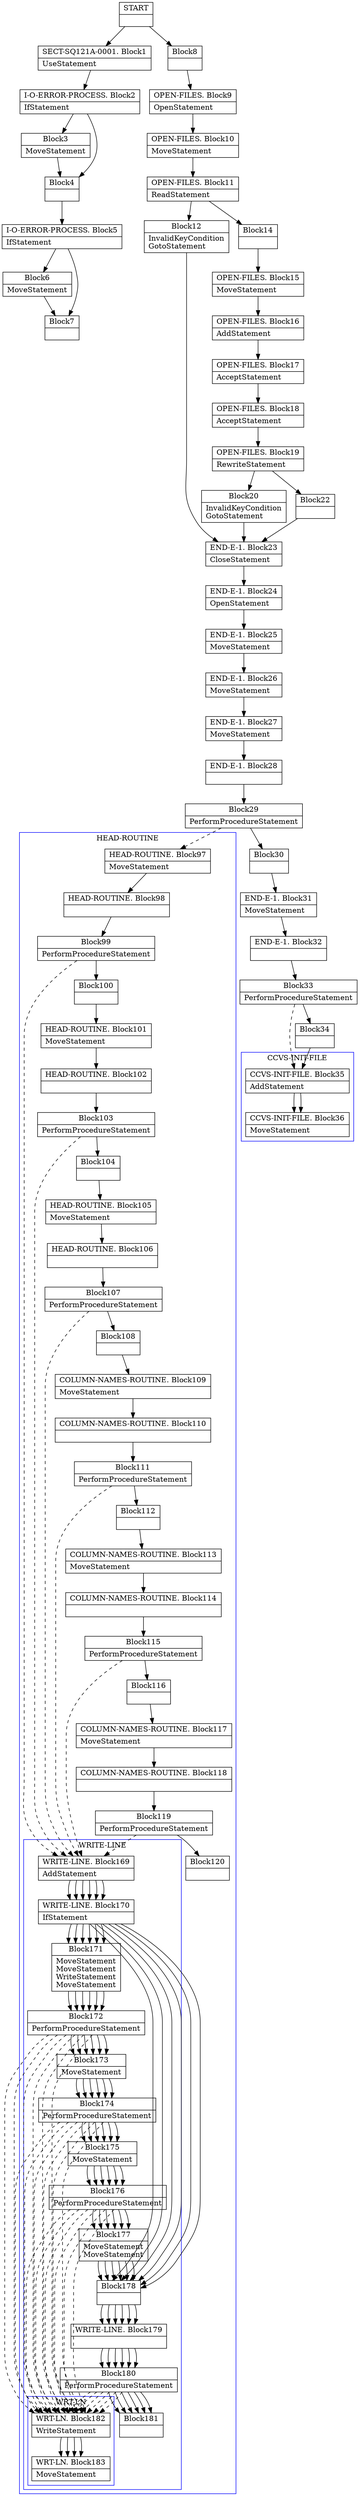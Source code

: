 digraph Cfg {
compound=true;
node [
shape = "record"
]

edge [
arrowtail = "empty"
]
Block0 [
label = "{START|}"
]
Block1 [
label = "{SECT-SQ121A-0001. Block1|UseStatement\l}"
]
Block2 [
label = "{I-O-ERROR-PROCESS. Block2|IfStatement\l}"
]
Block3 [
label = "{Block3|MoveStatement\l}"
]
Block4 [
label = "{Block4|}"
]
Block5 [
label = "{I-O-ERROR-PROCESS. Block5|IfStatement\l}"
]
Block6 [
label = "{Block6|MoveStatement\l}"
]
Block7 [
label = "{Block7|}"
]
Block8 [
label = "{Block8|}"
]
Block9 [
label = "{OPEN-FILES. Block9|OpenStatement\l}"
]
Block10 [
label = "{OPEN-FILES. Block10|MoveStatement\l}"
]
Block11 [
label = "{OPEN-FILES. Block11|ReadStatement\l}"
]
Block12 [
label = "{Block12|InvalidKeyCondition\lGotoStatement\l}"
]
Block23 [
label = "{END-E-1. Block23|CloseStatement\l}"
]
Block24 [
label = "{END-E-1. Block24|OpenStatement\l}"
]
Block25 [
label = "{END-E-1. Block25|MoveStatement\l}"
]
Block26 [
label = "{END-E-1. Block26|MoveStatement\l}"
]
Block27 [
label = "{END-E-1. Block27|MoveStatement\l}"
]
Block28 [
label = "{END-E-1. Block28|}"
]
Block29 [
label = "{Block29|PerformProcedureStatement\l}"
]
subgraph cluster_1{
color = blue;
label = "HEAD-ROUTINE";
Block97 [
label = "{HEAD-ROUTINE. Block97|MoveStatement\l}"
]
Block98 [
label = "{HEAD-ROUTINE. Block98|}"
]
Block99 [
label = "{Block99|PerformProcedureStatement\l}"
]
subgraph cluster_8{
color = blue;
label = "WRITE-LINE";
Block169 [
label = "{WRITE-LINE. Block169|AddStatement\l}"
]
Block170 [
label = "{WRITE-LINE. Block170|IfStatement\l}"
]
Block171 [
label = "{Block171|MoveStatement\lMoveStatement\lWriteStatement\lMoveStatement\l}"
]
Block172 [
label = "{Block172|PerformProcedureStatement\l}"
]
subgraph cluster_21{
color = blue;
label = "WRT-LN";
Block182 [
label = "{WRT-LN. Block182|WriteStatement\l}"
]
Block183 [
label = "{WRT-LN. Block183|MoveStatement\l}"
]
Block182 -> Block183

}
Block172 -> Block182 [style=dashed]

Block173 [
label = "{Block173|MoveStatement\l}"
]
Block174 [
label = "{Block174|PerformProcedureStatement\l}"
]
subgraph cluster_22{
color = blue;
label = "WRT-LN";
Block182 [
label = "{WRT-LN. Block182|WriteStatement\l}"
]
Block183 [
label = "{WRT-LN. Block183|MoveStatement\l}"
]
Block182 -> Block183

}
Block174 -> Block182 [style=dashed]

Block175 [
label = "{Block175|MoveStatement\l}"
]
Block176 [
label = "{Block176|PerformProcedureStatement\l}"
]
subgraph cluster_23{
color = blue;
label = "WRT-LN";
Block182 [
label = "{WRT-LN. Block182|WriteStatement\l}"
]
Block183 [
label = "{WRT-LN. Block183|MoveStatement\l}"
]
Block182 -> Block183

}
Block176 -> Block182 [style=dashed]

Block177 [
label = "{Block177|MoveStatement\lMoveStatement\l}"
]
Block178 [
label = "{Block178|}"
]
Block179 [
label = "{WRITE-LINE. Block179|}"
]
Block180 [
label = "{Block180|PerformProcedureStatement\l}"
]
subgraph cluster_24{
color = blue;
label = "WRT-LN";
Block182 [
label = "{WRT-LN. Block182|WriteStatement\l}"
]
Block183 [
label = "{WRT-LN. Block183|MoveStatement\l}"
]
Block182 -> Block183

}
Block180 -> Block182 [style=dashed]

Block181 [
label = "{Block181|}"
]
Block169 -> Block170
Block170 -> Block171
Block170 -> Block178
Block171 -> Block172
Block172 -> Block173
Block173 -> Block174
Block174 -> Block175
Block175 -> Block176
Block176 -> Block177
Block177 -> Block178
Block178 -> Block179
Block179 -> Block180
Block180 -> Block181

}
Block99 -> Block169 [style=dashed]

Block100 [
label = "{Block100|}"
]
Block101 [
label = "{HEAD-ROUTINE. Block101|MoveStatement\l}"
]
Block102 [
label = "{HEAD-ROUTINE. Block102|}"
]
Block103 [
label = "{Block103|PerformProcedureStatement\l}"
]
subgraph cluster_9{
color = blue;
label = "WRITE-LINE";
Block169 [
label = "{WRITE-LINE. Block169|AddStatement\l}"
]
Block170 [
label = "{WRITE-LINE. Block170|IfStatement\l}"
]
Block171 [
label = "{Block171|MoveStatement\lMoveStatement\lWriteStatement\lMoveStatement\l}"
]
Block172 [
label = "{Block172|PerformProcedureStatement\l}"
]
Block172 -> Block182 [style=dashed]

Block173 [
label = "{Block173|MoveStatement\l}"
]
Block174 [
label = "{Block174|PerformProcedureStatement\l}"
]
Block174 -> Block182 [style=dashed]

Block175 [
label = "{Block175|MoveStatement\l}"
]
Block176 [
label = "{Block176|PerformProcedureStatement\l}"
]
Block176 -> Block182 [style=dashed]

Block177 [
label = "{Block177|MoveStatement\lMoveStatement\l}"
]
Block178 [
label = "{Block178|}"
]
Block179 [
label = "{WRITE-LINE. Block179|}"
]
Block180 [
label = "{Block180|PerformProcedureStatement\l}"
]
Block180 -> Block182 [style=dashed]

Block181 [
label = "{Block181|}"
]
Block169 -> Block170
Block170 -> Block171
Block170 -> Block178
Block171 -> Block172
Block172 -> Block173
Block173 -> Block174
Block174 -> Block175
Block175 -> Block176
Block176 -> Block177
Block177 -> Block178
Block178 -> Block179
Block179 -> Block180
Block180 -> Block181

}
Block103 -> Block169 [style=dashed]

Block104 [
label = "{Block104|}"
]
Block105 [
label = "{HEAD-ROUTINE. Block105|MoveStatement\l}"
]
Block106 [
label = "{HEAD-ROUTINE. Block106|}"
]
Block107 [
label = "{Block107|PerformProcedureStatement\l}"
]
subgraph cluster_10{
color = blue;
label = "WRITE-LINE";
Block169 [
label = "{WRITE-LINE. Block169|AddStatement\l}"
]
Block170 [
label = "{WRITE-LINE. Block170|IfStatement\l}"
]
Block171 [
label = "{Block171|MoveStatement\lMoveStatement\lWriteStatement\lMoveStatement\l}"
]
Block172 [
label = "{Block172|PerformProcedureStatement\l}"
]
Block172 -> Block182 [style=dashed]

Block173 [
label = "{Block173|MoveStatement\l}"
]
Block174 [
label = "{Block174|PerformProcedureStatement\l}"
]
Block174 -> Block182 [style=dashed]

Block175 [
label = "{Block175|MoveStatement\l}"
]
Block176 [
label = "{Block176|PerformProcedureStatement\l}"
]
Block176 -> Block182 [style=dashed]

Block177 [
label = "{Block177|MoveStatement\lMoveStatement\l}"
]
Block178 [
label = "{Block178|}"
]
Block179 [
label = "{WRITE-LINE. Block179|}"
]
Block180 [
label = "{Block180|PerformProcedureStatement\l}"
]
Block180 -> Block182 [style=dashed]

Block181 [
label = "{Block181|}"
]
Block169 -> Block170
Block170 -> Block171
Block170 -> Block178
Block171 -> Block172
Block172 -> Block173
Block173 -> Block174
Block174 -> Block175
Block175 -> Block176
Block176 -> Block177
Block177 -> Block178
Block178 -> Block179
Block179 -> Block180
Block180 -> Block181

}
Block107 -> Block169 [style=dashed]

Block108 [
label = "{Block108|}"
]
Block109 [
label = "{COLUMN-NAMES-ROUTINE. Block109|MoveStatement\l}"
]
Block110 [
label = "{COLUMN-NAMES-ROUTINE. Block110|}"
]
Block111 [
label = "{Block111|PerformProcedureStatement\l}"
]
subgraph cluster_11{
color = blue;
label = "WRITE-LINE";
Block169 [
label = "{WRITE-LINE. Block169|AddStatement\l}"
]
Block170 [
label = "{WRITE-LINE. Block170|IfStatement\l}"
]
Block171 [
label = "{Block171|MoveStatement\lMoveStatement\lWriteStatement\lMoveStatement\l}"
]
Block172 [
label = "{Block172|PerformProcedureStatement\l}"
]
Block172 -> Block182 [style=dashed]

Block173 [
label = "{Block173|MoveStatement\l}"
]
Block174 [
label = "{Block174|PerformProcedureStatement\l}"
]
Block174 -> Block182 [style=dashed]

Block175 [
label = "{Block175|MoveStatement\l}"
]
Block176 [
label = "{Block176|PerformProcedureStatement\l}"
]
Block176 -> Block182 [style=dashed]

Block177 [
label = "{Block177|MoveStatement\lMoveStatement\l}"
]
Block178 [
label = "{Block178|}"
]
Block179 [
label = "{WRITE-LINE. Block179|}"
]
Block180 [
label = "{Block180|PerformProcedureStatement\l}"
]
Block180 -> Block182 [style=dashed]

Block181 [
label = "{Block181|}"
]
Block169 -> Block170
Block170 -> Block171
Block170 -> Block178
Block171 -> Block172
Block172 -> Block173
Block173 -> Block174
Block174 -> Block175
Block175 -> Block176
Block176 -> Block177
Block177 -> Block178
Block178 -> Block179
Block179 -> Block180
Block180 -> Block181

}
Block111 -> Block169 [style=dashed]

Block112 [
label = "{Block112|}"
]
Block113 [
label = "{COLUMN-NAMES-ROUTINE. Block113|MoveStatement\l}"
]
Block114 [
label = "{COLUMN-NAMES-ROUTINE. Block114|}"
]
Block115 [
label = "{Block115|PerformProcedureStatement\l}"
]
subgraph cluster_12{
color = blue;
label = "WRITE-LINE";
Block169 [
label = "{WRITE-LINE. Block169|AddStatement\l}"
]
Block170 [
label = "{WRITE-LINE. Block170|IfStatement\l}"
]
Block171 [
label = "{Block171|MoveStatement\lMoveStatement\lWriteStatement\lMoveStatement\l}"
]
Block172 [
label = "{Block172|PerformProcedureStatement\l}"
]
Block172 -> Block182 [style=dashed]

Block173 [
label = "{Block173|MoveStatement\l}"
]
Block174 [
label = "{Block174|PerformProcedureStatement\l}"
]
Block174 -> Block182 [style=dashed]

Block175 [
label = "{Block175|MoveStatement\l}"
]
Block176 [
label = "{Block176|PerformProcedureStatement\l}"
]
Block176 -> Block182 [style=dashed]

Block177 [
label = "{Block177|MoveStatement\lMoveStatement\l}"
]
Block178 [
label = "{Block178|}"
]
Block179 [
label = "{WRITE-LINE. Block179|}"
]
Block180 [
label = "{Block180|PerformProcedureStatement\l}"
]
Block180 -> Block182 [style=dashed]

Block181 [
label = "{Block181|}"
]
Block169 -> Block170
Block170 -> Block171
Block170 -> Block178
Block171 -> Block172
Block172 -> Block173
Block173 -> Block174
Block174 -> Block175
Block175 -> Block176
Block176 -> Block177
Block177 -> Block178
Block178 -> Block179
Block179 -> Block180
Block180 -> Block181

}
Block115 -> Block169 [style=dashed]

Block116 [
label = "{Block116|}"
]
Block117 [
label = "{COLUMN-NAMES-ROUTINE. Block117|MoveStatement\l}"
]
Block118 [
label = "{COLUMN-NAMES-ROUTINE. Block118|}"
]
Block119 [
label = "{Block119|PerformProcedureStatement\l}"
]
subgraph cluster_13{
color = blue;
label = "WRITE-LINE";
Block169 [
label = "{WRITE-LINE. Block169|AddStatement\l}"
]
Block170 [
label = "{WRITE-LINE. Block170|IfStatement\l}"
]
Block171 [
label = "{Block171|MoveStatement\lMoveStatement\lWriteStatement\lMoveStatement\l}"
]
Block172 [
label = "{Block172|PerformProcedureStatement\l}"
]
Block172 -> Block182 [style=dashed]

Block173 [
label = "{Block173|MoveStatement\l}"
]
Block174 [
label = "{Block174|PerformProcedureStatement\l}"
]
Block174 -> Block182 [style=dashed]

Block175 [
label = "{Block175|MoveStatement\l}"
]
Block176 [
label = "{Block176|PerformProcedureStatement\l}"
]
Block176 -> Block182 [style=dashed]

Block177 [
label = "{Block177|MoveStatement\lMoveStatement\l}"
]
Block178 [
label = "{Block178|}"
]
Block179 [
label = "{WRITE-LINE. Block179|}"
]
Block180 [
label = "{Block180|PerformProcedureStatement\l}"
]
Block180 -> Block182 [style=dashed]

Block181 [
label = "{Block181|}"
]
Block169 -> Block170
Block170 -> Block171
Block170 -> Block178
Block171 -> Block172
Block172 -> Block173
Block173 -> Block174
Block174 -> Block175
Block175 -> Block176
Block176 -> Block177
Block177 -> Block178
Block178 -> Block179
Block179 -> Block180
Block180 -> Block181

}
Block119 -> Block169 [style=dashed]

Block120 [
label = "{Block120|}"
]
Block97 -> Block98
Block98 -> Block99
Block99 -> Block100
Block100 -> Block101
Block101 -> Block102
Block102 -> Block103
Block103 -> Block104
Block104 -> Block105
Block105 -> Block106
Block106 -> Block107
Block107 -> Block108
Block108 -> Block109
Block109 -> Block110
Block110 -> Block111
Block111 -> Block112
Block112 -> Block113
Block113 -> Block114
Block114 -> Block115
Block115 -> Block116
Block116 -> Block117
Block117 -> Block118
Block118 -> Block119
Block119 -> Block120

}
Block29 -> Block97 [style=dashed]

Block30 [
label = "{Block30|}"
]
Block31 [
label = "{END-E-1. Block31|MoveStatement\l}"
]
Block32 [
label = "{END-E-1. Block32|}"
]
Block33 [
label = "{Block33|PerformProcedureStatement\l}"
]
subgraph cluster_2{
color = blue;
label = "CCVS-INIT-FILE";
Block35 [
label = "{CCVS-INIT-FILE. Block35|AddStatement\l}"
]
Block36 [
label = "{CCVS-INIT-FILE. Block36|MoveStatement\l}"
]
Block35 -> Block36

}
Block33 -> Block35 [style=dashed]

Block34 [
label = "{Block34|}"
]
Block35 [
label = "{CCVS-INIT-FILE. Block35|AddStatement\l}"
]
Block36 [
label = "{CCVS-INIT-FILE. Block36|MoveStatement\l}"
]
Block14 [
label = "{Block14|}"
]
Block15 [
label = "{OPEN-FILES. Block15|MoveStatement\l}"
]
Block16 [
label = "{OPEN-FILES. Block16|AddStatement\l}"
]
Block17 [
label = "{OPEN-FILES. Block17|AcceptStatement\l}"
]
Block18 [
label = "{OPEN-FILES. Block18|AcceptStatement\l}"
]
Block19 [
label = "{OPEN-FILES. Block19|RewriteStatement\l}"
]
Block20 [
label = "{Block20|InvalidKeyCondition\lGotoStatement\l}"
]
Block22 [
label = "{Block22|}"
]
Block0 -> Block1
Block0 -> Block8
Block1 -> Block2
Block2 -> Block3
Block2 -> Block4
Block3 -> Block4
Block4 -> Block5
Block5 -> Block6
Block5 -> Block7
Block6 -> Block7
Block8 -> Block9
Block9 -> Block10
Block10 -> Block11
Block11 -> Block12
Block11 -> Block14
Block12 -> Block23
Block23 -> Block24
Block24 -> Block25
Block25 -> Block26
Block26 -> Block27
Block27 -> Block28
Block28 -> Block29
Block29 -> Block30
Block30 -> Block31
Block31 -> Block32
Block32 -> Block33
Block33 -> Block34
Block34 -> Block35
Block35 -> Block36
Block14 -> Block15
Block15 -> Block16
Block16 -> Block17
Block17 -> Block18
Block18 -> Block19
Block19 -> Block20
Block19 -> Block22
Block20 -> Block23
Block22 -> Block23

}
